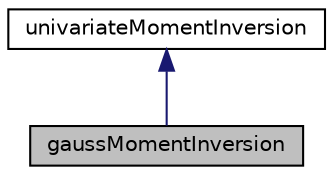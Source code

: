 digraph "gaussMomentInversion"
{
  bgcolor="transparent";
  edge [fontname="Helvetica",fontsize="10",labelfontname="Helvetica",labelfontsize="10"];
  node [fontname="Helvetica",fontsize="10",shape=record];
  Node1 [label="gaussMomentInversion",height=0.2,width=0.4,color="black", fillcolor="grey75", style="filled", fontcolor="black"];
  Node2 -> Node1 [dir="back",color="midnightblue",fontsize="10",style="solid",fontname="Helvetica"];
  Node2 [label="univariateMomentInversion",height=0.2,width=0.4,color="black",URL="$a00214.html",tooltip="Abstract class for univariate quadrature on a moment set. "];
}
